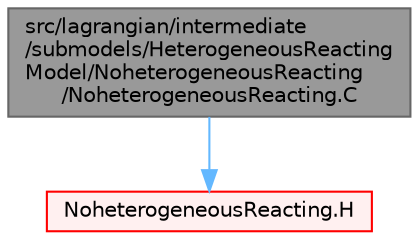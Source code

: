 digraph "src/lagrangian/intermediate/submodels/HeterogeneousReactingModel/NoheterogeneousReacting/NoheterogeneousReacting.C"
{
 // LATEX_PDF_SIZE
  bgcolor="transparent";
  edge [fontname=Helvetica,fontsize=10,labelfontname=Helvetica,labelfontsize=10];
  node [fontname=Helvetica,fontsize=10,shape=box,height=0.2,width=0.4];
  Node1 [id="Node000001",label="src/lagrangian/intermediate\l/submodels/HeterogeneousReacting\lModel/NoheterogeneousReacting\l/NoheterogeneousReacting.C",height=0.2,width=0.4,color="gray40", fillcolor="grey60", style="filled", fontcolor="black",tooltip=" "];
  Node1 -> Node2 [id="edge1_Node000001_Node000002",color="steelblue1",style="solid",tooltip=" "];
  Node2 [id="Node000002",label="NoheterogeneousReacting.H",height=0.2,width=0.4,color="red", fillcolor="#FFF0F0", style="filled",URL="$NoheterogeneousReacting_8H.html",tooltip=" "];
}
